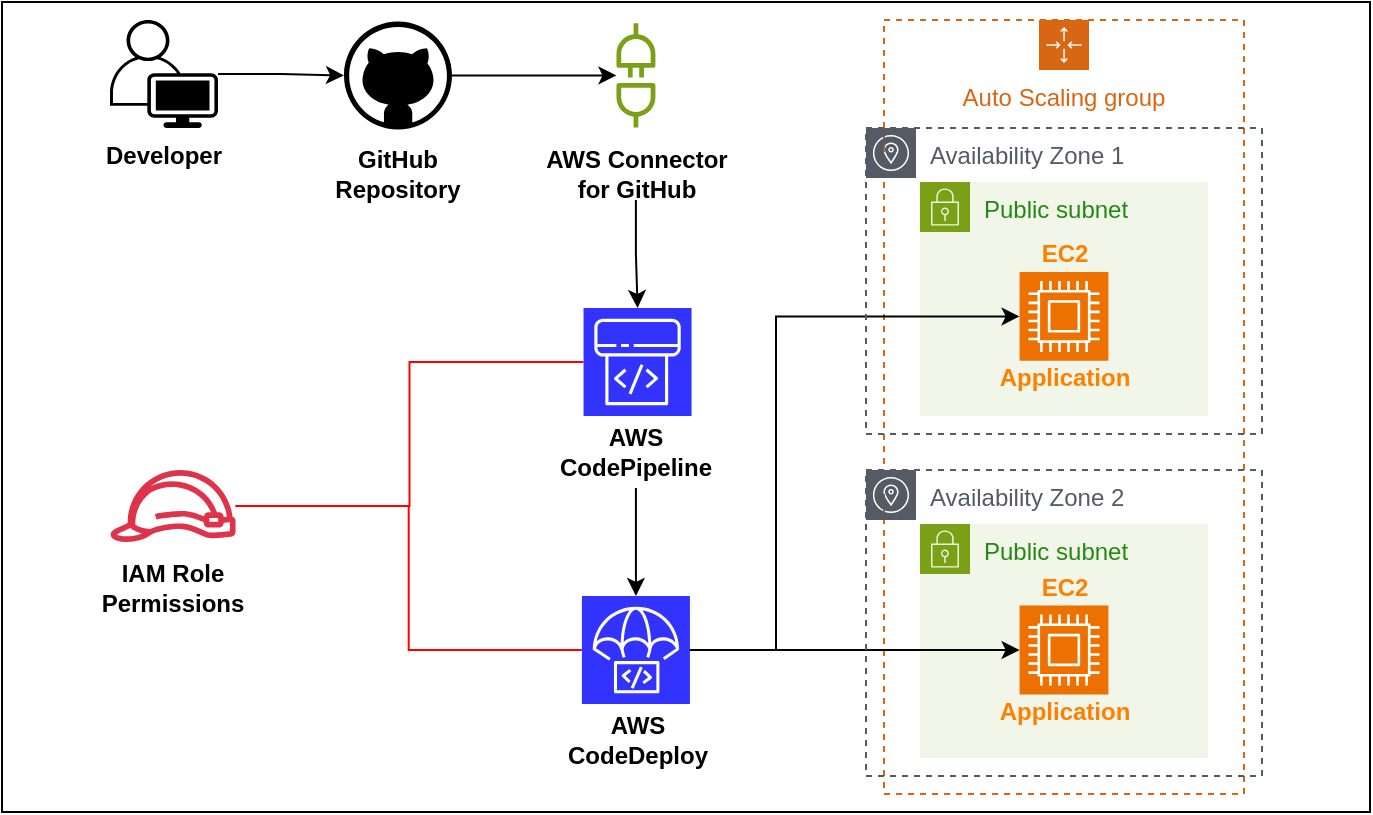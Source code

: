 <mxfile version="24.7.17">
  <diagram id="RGr1q8CzV36uV8QbhTsL" name="Page-1">
    <mxGraphModel dx="1195" dy="712" grid="1" gridSize="9" guides="1" tooltips="1" connect="1" arrows="1" fold="1" page="1" pageScale="1" pageWidth="1169" pageHeight="827" math="0" shadow="0">
      <root>
        <mxCell id="0" />
        <mxCell id="1" parent="0" />
        <mxCell id="8PcKajMd3n9XK8rWufk9-16" value="" style="rounded=0;whiteSpace=wrap;html=1;fillColor=none;movable=1;resizable=1;rotatable=1;deletable=1;editable=1;locked=0;connectable=1;" vertex="1" parent="1">
          <mxGeometry x="9" y="9" width="684" height="405" as="geometry" />
        </mxCell>
        <mxCell id="DDoYbjtW6jiePf0yL-Tp-10" value="" style="sketch=0;points=[[0,0,0],[0.25,0,0],[0.5,0,0],[0.75,0,0],[1,0,0],[0,1,0],[0.25,1,0],[0.5,1,0],[0.75,1,0],[1,1,0],[0,0.25,0],[0,0.5,0],[0,0.75,0],[1,0.25,0],[1,0.5,0],[1,0.75,0]];outlineConnect=0;fontColor=#232F3E;fillColor=#3333FF;strokeColor=#ffffff;dashed=0;verticalLabelPosition=bottom;verticalAlign=top;align=center;html=1;fontSize=12;fontStyle=0;aspect=fixed;shape=mxgraph.aws4.resourceIcon;resIcon=mxgraph.aws4.codedeploy;" parent="1" vertex="1">
          <mxGeometry x="298.96" y="306" width="54" height="54" as="geometry" />
        </mxCell>
        <mxCell id="8PcKajMd3n9XK8rWufk9-12" style="edgeStyle=orthogonalEdgeStyle;rounded=0;orthogonalLoop=1;jettySize=auto;html=1;" edge="1" parent="1" source="DDoYbjtW6jiePf0yL-Tp-14" target="DDoYbjtW6jiePf0yL-Tp-10">
          <mxGeometry relative="1" as="geometry" />
        </mxCell>
        <mxCell id="DDoYbjtW6jiePf0yL-Tp-14" value="&lt;b&gt;AWS CodePipeline&lt;/b&gt;" style="text;html=1;align=center;verticalAlign=middle;whiteSpace=wrap;rounded=0;movable=1;resizable=1;rotatable=1;deletable=1;editable=1;locked=0;connectable=1;container=0;" parent="1" vertex="1">
          <mxGeometry x="289.96" y="216" width="72" height="36" as="geometry" />
        </mxCell>
        <mxCell id="DDoYbjtW6jiePf0yL-Tp-15" value="&lt;b&gt;AWS CodeDeploy&lt;/b&gt;" style="text;html=1;align=center;verticalAlign=middle;whiteSpace=wrap;rounded=0;movable=1;resizable=1;rotatable=1;deletable=1;editable=1;locked=0;connectable=1;container=0;" parent="1" vertex="1">
          <mxGeometry x="290.77" y="360" width="72" height="36" as="geometry" />
        </mxCell>
        <mxCell id="DDoYbjtW6jiePf0yL-Tp-8" value="" style="sketch=0;points=[[0,0,0],[0.25,0,0],[0.5,0,0],[0.75,0,0],[1,0,0],[0,1,0],[0.25,1,0],[0.5,1,0],[0.75,1,0],[1,1,0],[0,0.25,0],[0,0.5,0],[0,0.75,0],[1,0.25,0],[1,0.5,0],[1,0.75,0]];outlineConnect=0;fillColor=#3333FF;strokeColor=#FFFFFF;dashed=0;verticalLabelPosition=bottom;verticalAlign=top;align=center;html=1;fontSize=12;fontStyle=0;aspect=fixed;shape=mxgraph.aws4.resourceIcon;resIcon=mxgraph.aws4.codepipeline;" parent="1" vertex="1">
          <mxGeometry x="299.77" y="162" width="54" height="54" as="geometry" />
        </mxCell>
        <mxCell id="DDoYbjtW6jiePf0yL-Tp-19" style="edgeStyle=orthogonalEdgeStyle;rounded=0;orthogonalLoop=1;jettySize=auto;html=1;entryX=0;entryY=0.5;entryDx=0;entryDy=0;entryPerimeter=0;strokeColor=#000000;" parent="1" source="DDoYbjtW6jiePf0yL-Tp-3" target="DDoYbjtW6jiePf0yL-Tp-6" edge="1">
          <mxGeometry relative="1" as="geometry" />
        </mxCell>
        <mxCell id="DDoYbjtW6jiePf0yL-Tp-54" value="" style="sketch=0;outlineConnect=0;fontColor=#232F3E;gradientColor=none;fillColor=#7AA116;strokeColor=none;dashed=0;verticalLabelPosition=bottom;verticalAlign=top;align=center;html=1;fontSize=12;fontStyle=0;aspect=fixed;pointerEvents=1;shape=mxgraph.aws4.connector;rotation=90;" parent="1" vertex="1">
          <mxGeometry x="299.77" y="36.0" width="52.4" height="19.48" as="geometry" />
        </mxCell>
        <mxCell id="8PcKajMd3n9XK8rWufk9-11" style="edgeStyle=orthogonalEdgeStyle;rounded=0;orthogonalLoop=1;jettySize=auto;html=1;" edge="1" parent="1" source="DDoYbjtW6jiePf0yL-Tp-58" target="DDoYbjtW6jiePf0yL-Tp-8">
          <mxGeometry relative="1" as="geometry" />
        </mxCell>
        <mxCell id="DDoYbjtW6jiePf0yL-Tp-58" value="&lt;b&gt;AWS Connector for GitHub&lt;/b&gt;" style="text;html=1;align=center;verticalAlign=middle;whiteSpace=wrap;rounded=0;movable=1;resizable=1;rotatable=1;deletable=1;editable=1;locked=0;connectable=1;container=0;" parent="1" vertex="1">
          <mxGeometry x="278.71" y="81" width="94.51" height="27" as="geometry" />
        </mxCell>
        <mxCell id="8PcKajMd3n9XK8rWufk9-1" style="edgeStyle=orthogonalEdgeStyle;rounded=0;orthogonalLoop=1;jettySize=auto;html=1;" edge="1" parent="1" source="DDoYbjtW6jiePf0yL-Tp-6" target="DDoYbjtW6jiePf0yL-Tp-54">
          <mxGeometry relative="1" as="geometry" />
        </mxCell>
        <mxCell id="8PcKajMd3n9XK8rWufk9-3" value="" style="sketch=0;outlineConnect=0;fontColor=#232F3E;gradientColor=none;fillColor=#DD344C;strokeColor=none;dashed=0;verticalLabelPosition=bottom;verticalAlign=top;align=center;html=1;fontSize=12;fontStyle=0;aspect=fixed;pointerEvents=1;shape=mxgraph.aws4.role;" vertex="1" parent="1">
          <mxGeometry x="62.6" y="243" width="63.81" height="36" as="geometry" />
        </mxCell>
        <mxCell id="8PcKajMd3n9XK8rWufk9-5" value="&lt;b&gt;IAM Role Permissions&lt;/b&gt;" style="text;html=1;align=center;verticalAlign=middle;whiteSpace=wrap;rounded=0;movable=1;resizable=1;rotatable=1;deletable=1;editable=1;locked=0;connectable=1;container=0;" vertex="1" parent="1">
          <mxGeometry x="54" y="279" width="81" height="45" as="geometry" />
        </mxCell>
        <mxCell id="DDoYbjtW6jiePf0yL-Tp-3" value="" style="points=[[0.35,0,0],[0.98,0.51,0],[1,0.71,0],[0.67,1,0],[0,0.795,0],[0,0.65,0]];verticalLabelPosition=bottom;sketch=0;html=1;verticalAlign=top;aspect=fixed;align=center;pointerEvents=1;shape=mxgraph.cisco19.user;strokeColor=#000000;fillColor=#000000;" parent="1" vertex="1">
          <mxGeometry x="63" y="18" width="54" height="54" as="geometry" />
        </mxCell>
        <mxCell id="DDoYbjtW6jiePf0yL-Tp-12" value="&lt;b&gt;Developer&lt;/b&gt;" style="text;html=1;align=center;verticalAlign=middle;whiteSpace=wrap;rounded=0;movable=1;resizable=1;rotatable=1;deletable=1;editable=1;locked=0;connectable=1;container=0;" parent="1" vertex="1">
          <mxGeometry x="54" y="81" width="72" height="9" as="geometry" />
        </mxCell>
        <mxCell id="DDoYbjtW6jiePf0yL-Tp-6" value="" style="verticalLabelPosition=bottom;html=1;verticalAlign=top;align=center;strokeColor=none;fillColor=#000000;shape=mxgraph.azure.github_code;pointerEvents=1;aspect=fixed;" parent="1" vertex="1">
          <mxGeometry x="180" y="18.74" width="54" height="54" as="geometry" />
        </mxCell>
        <mxCell id="DDoYbjtW6jiePf0yL-Tp-13" value="&lt;b&gt;GitHub&lt;br&gt;Repository&lt;/b&gt;" style="text;html=1;align=center;verticalAlign=middle;whiteSpace=wrap;rounded=0;movable=1;resizable=1;rotatable=1;deletable=1;editable=1;locked=0;connectable=1;container=0;" parent="1" vertex="1">
          <mxGeometry x="171" y="81.0" width="72" height="27" as="geometry" />
        </mxCell>
        <mxCell id="8PcKajMd3n9XK8rWufk9-13" style="edgeStyle=orthogonalEdgeStyle;rounded=0;orthogonalLoop=1;jettySize=auto;html=1;entryX=0;entryY=0.5;entryDx=0;entryDy=0;entryPerimeter=0;strokeColor=#FF0000;endArrow=none;endFill=0;" edge="1" parent="1" source="8PcKajMd3n9XK8rWufk9-3" target="DDoYbjtW6jiePf0yL-Tp-8">
          <mxGeometry relative="1" as="geometry" />
        </mxCell>
        <mxCell id="8PcKajMd3n9XK8rWufk9-14" style="edgeStyle=orthogonalEdgeStyle;rounded=0;orthogonalLoop=1;jettySize=auto;html=1;entryX=0;entryY=0.5;entryDx=0;entryDy=0;entryPerimeter=0;strokeColor=#FF0000;endArrow=none;endFill=0;" edge="1" parent="1" source="8PcKajMd3n9XK8rWufk9-3" target="DDoYbjtW6jiePf0yL-Tp-10">
          <mxGeometry relative="1" as="geometry" />
        </mxCell>
        <mxCell id="8PcKajMd3n9XK8rWufk9-15" value="Auto Scaling group" style="points=[[0,0],[0.25,0],[0.5,0],[0.75,0],[1,0],[1,0.25],[1,0.5],[1,0.75],[1,1],[0.75,1],[0.5,1],[0.25,1],[0,1],[0,0.75],[0,0.5],[0,0.25]];outlineConnect=0;gradientColor=none;html=1;whiteSpace=wrap;fontSize=12;fontStyle=0;container=0;pointerEvents=0;collapsible=0;recursiveResize=0;shape=mxgraph.aws4.groupCenter;grIcon=mxgraph.aws4.group_auto_scaling_group;grStroke=1;strokeColor=#D86613;fillColor=none;verticalAlign=top;align=center;fontColor=#D86613;dashed=1;spacingTop=25;movable=1;resizable=1;rotatable=1;deletable=1;editable=1;locked=0;connectable=1;" vertex="1" parent="1">
          <mxGeometry x="450" y="18" width="180" height="387" as="geometry" />
        </mxCell>
        <mxCell id="8PcKajMd3n9XK8rWufk9-28" value="Public subnet" style="points=[[0,0],[0.25,0],[0.5,0],[0.75,0],[1,0],[1,0.25],[1,0.5],[1,0.75],[1,1],[0.75,1],[0.5,1],[0.25,1],[0,1],[0,0.75],[0,0.5],[0,0.25]];outlineConnect=0;gradientColor=none;html=1;whiteSpace=wrap;fontSize=12;fontStyle=0;container=0;pointerEvents=0;collapsible=0;recursiveResize=0;shape=mxgraph.aws4.group;grIcon=mxgraph.aws4.group_security_group;grStroke=0;strokeColor=#7AA116;fillColor=#F2F6E8;verticalAlign=top;align=left;spacingLeft=30;fontColor=#248814;dashed=0;movable=1;resizable=1;rotatable=1;deletable=1;editable=1;locked=0;connectable=1;" vertex="1" parent="1">
          <mxGeometry x="468" y="99" width="144" height="117" as="geometry" />
        </mxCell>
        <mxCell id="8PcKajMd3n9XK8rWufk9-19" value="Application" style="text;html=1;align=center;verticalAlign=middle;whiteSpace=wrap;rounded=0;labelBackgroundColor=none;fontColor=#FF8000;fontStyle=1;movable=1;resizable=1;rotatable=1;deletable=1;editable=1;locked=0;connectable=1;container=0;" vertex="1" parent="1">
          <mxGeometry x="504.692" y="188.42" width="70.615" height="18" as="geometry" />
        </mxCell>
        <mxCell id="8PcKajMd3n9XK8rWufk9-20" value="EC2" style="text;html=1;align=center;verticalAlign=middle;whiteSpace=wrap;rounded=0;labelBackgroundColor=none;fontColor=#FF8000;fontStyle=1;movable=1;resizable=1;rotatable=1;deletable=1;editable=1;locked=0;connectable=1;container=0;" vertex="1" parent="1">
          <mxGeometry x="527.537" y="126" width="24.923" height="18" as="geometry" />
        </mxCell>
        <mxCell id="8PcKajMd3n9XK8rWufk9-21" value="" style="sketch=0;points=[[0,0,0],[0.25,0,0],[0.5,0,0],[0.75,0,0],[1,0,0],[0,1,0],[0.25,1,0],[0.5,1,0],[0.75,1,0],[1,1,0],[0,0.25,0],[0,0.5,0],[0,0.75,0],[1,0.25,0],[1,0.5,0],[1,0.75,0]];outlineConnect=0;fontColor=#232F3E;fillColor=#ED7100;strokeColor=#ffffff;dashed=0;verticalLabelPosition=bottom;verticalAlign=top;align=center;html=1;fontSize=12;fontStyle=0;aspect=fixed;shape=mxgraph.aws4.resourceIcon;resIcon=mxgraph.aws4.compute;movable=1;resizable=1;rotatable=1;deletable=1;editable=1;locked=0;connectable=1;container=0;" vertex="1" parent="1">
          <mxGeometry x="517.787" y="144.0" width="44.42" height="44.42" as="geometry" />
        </mxCell>
        <mxCell id="8PcKajMd3n9XK8rWufk9-36" value="Public subnet" style="points=[[0,0],[0.25,0],[0.5,0],[0.75,0],[1,0],[1,0.25],[1,0.5],[1,0.75],[1,1],[0.75,1],[0.5,1],[0.25,1],[0,1],[0,0.75],[0,0.5],[0,0.25]];outlineConnect=0;gradientColor=none;html=1;whiteSpace=wrap;fontSize=12;fontStyle=0;container=0;pointerEvents=0;collapsible=0;recursiveResize=0;shape=mxgraph.aws4.group;grIcon=mxgraph.aws4.group_security_group;grStroke=0;strokeColor=#7AA116;fillColor=#F2F6E8;verticalAlign=top;align=left;spacingLeft=30;fontColor=#248814;dashed=0;movable=1;resizable=1;rotatable=1;deletable=1;editable=1;locked=0;connectable=1;" vertex="1" parent="1">
          <mxGeometry x="468" y="270" width="144" height="117" as="geometry" />
        </mxCell>
        <mxCell id="8PcKajMd3n9XK8rWufk9-37" value="Application" style="text;html=1;align=center;verticalAlign=middle;whiteSpace=wrap;rounded=0;labelBackgroundColor=none;fontColor=#FF8000;fontStyle=1;movable=1;resizable=1;rotatable=1;deletable=1;editable=1;locked=0;connectable=1;container=0;" vertex="1" parent="1">
          <mxGeometry x="504.692" y="355.21" width="70.615" height="18" as="geometry" />
        </mxCell>
        <mxCell id="8PcKajMd3n9XK8rWufk9-38" value="EC2" style="text;html=1;align=center;verticalAlign=middle;whiteSpace=wrap;rounded=0;labelBackgroundColor=none;fontColor=#FF8000;fontStyle=1;movable=1;resizable=1;rotatable=1;deletable=1;editable=1;locked=0;connectable=1;container=0;" vertex="1" parent="1">
          <mxGeometry x="527.537" y="292.79" width="24.923" height="18" as="geometry" />
        </mxCell>
        <mxCell id="8PcKajMd3n9XK8rWufk9-39" value="" style="sketch=0;points=[[0,0,0],[0.25,0,0],[0.5,0,0],[0.75,0,0],[1,0,0],[0,1,0],[0.25,1,0],[0.5,1,0],[0.75,1,0],[1,1,0],[0,0.25,0],[0,0.5,0],[0,0.75,0],[1,0.25,0],[1,0.5,0],[1,0.75,0]];outlineConnect=0;fontColor=#232F3E;fillColor=#ED7100;strokeColor=#ffffff;dashed=0;verticalLabelPosition=bottom;verticalAlign=top;align=center;html=1;fontSize=12;fontStyle=0;aspect=fixed;shape=mxgraph.aws4.resourceIcon;resIcon=mxgraph.aws4.compute;movable=1;resizable=1;rotatable=1;deletable=1;editable=1;locked=0;connectable=1;container=0;" vertex="1" parent="1">
          <mxGeometry x="517.787" y="310.79" width="44.42" height="44.42" as="geometry" />
        </mxCell>
        <mxCell id="8PcKajMd3n9XK8rWufk9-46" style="edgeStyle=orthogonalEdgeStyle;rounded=0;orthogonalLoop=1;jettySize=auto;html=1;endArrow=classic;endFill=1;strokeColor=#000000;" edge="1" parent="1" source="DDoYbjtW6jiePf0yL-Tp-10" target="8PcKajMd3n9XK8rWufk9-39">
          <mxGeometry relative="1" as="geometry" />
        </mxCell>
        <mxCell id="8PcKajMd3n9XK8rWufk9-45" style="edgeStyle=orthogonalEdgeStyle;rounded=0;orthogonalLoop=1;jettySize=auto;html=1;entryX=0;entryY=0.5;entryDx=0;entryDy=0;entryPerimeter=0;endArrow=classic;endFill=1;strokeColor=#000000;" edge="1" parent="1" source="DDoYbjtW6jiePf0yL-Tp-10" target="8PcKajMd3n9XK8rWufk9-21">
          <mxGeometry relative="1" as="geometry">
            <Array as="points">
              <mxPoint x="396" y="333" />
              <mxPoint x="396" y="166" />
            </Array>
          </mxGeometry>
        </mxCell>
        <mxCell id="8PcKajMd3n9XK8rWufk9-30" value="Availability Zone 1" style="sketch=0;outlineConnect=0;gradientColor=none;html=1;whiteSpace=wrap;fontSize=12;fontStyle=0;shape=mxgraph.aws4.group;grIcon=mxgraph.aws4.group_availability_zone;strokeColor=#545B64;fillColor=none;verticalAlign=top;align=left;spacingLeft=30;fontColor=#545B64;dashed=1;container=0;" vertex="1" parent="1">
          <mxGeometry x="441" y="72" width="198" height="153" as="geometry" />
        </mxCell>
        <mxCell id="8PcKajMd3n9XK8rWufk9-41" value="Availability Zone 2" style="sketch=0;outlineConnect=0;gradientColor=none;html=1;whiteSpace=wrap;fontSize=12;fontStyle=0;shape=mxgraph.aws4.group;grIcon=mxgraph.aws4.group_availability_zone;strokeColor=#545B64;fillColor=none;verticalAlign=top;align=left;spacingLeft=30;fontColor=#545B64;dashed=1;container=0;" vertex="1" parent="1">
          <mxGeometry x="441" y="243" width="198" height="153" as="geometry" />
        </mxCell>
      </root>
    </mxGraphModel>
  </diagram>
</mxfile>
